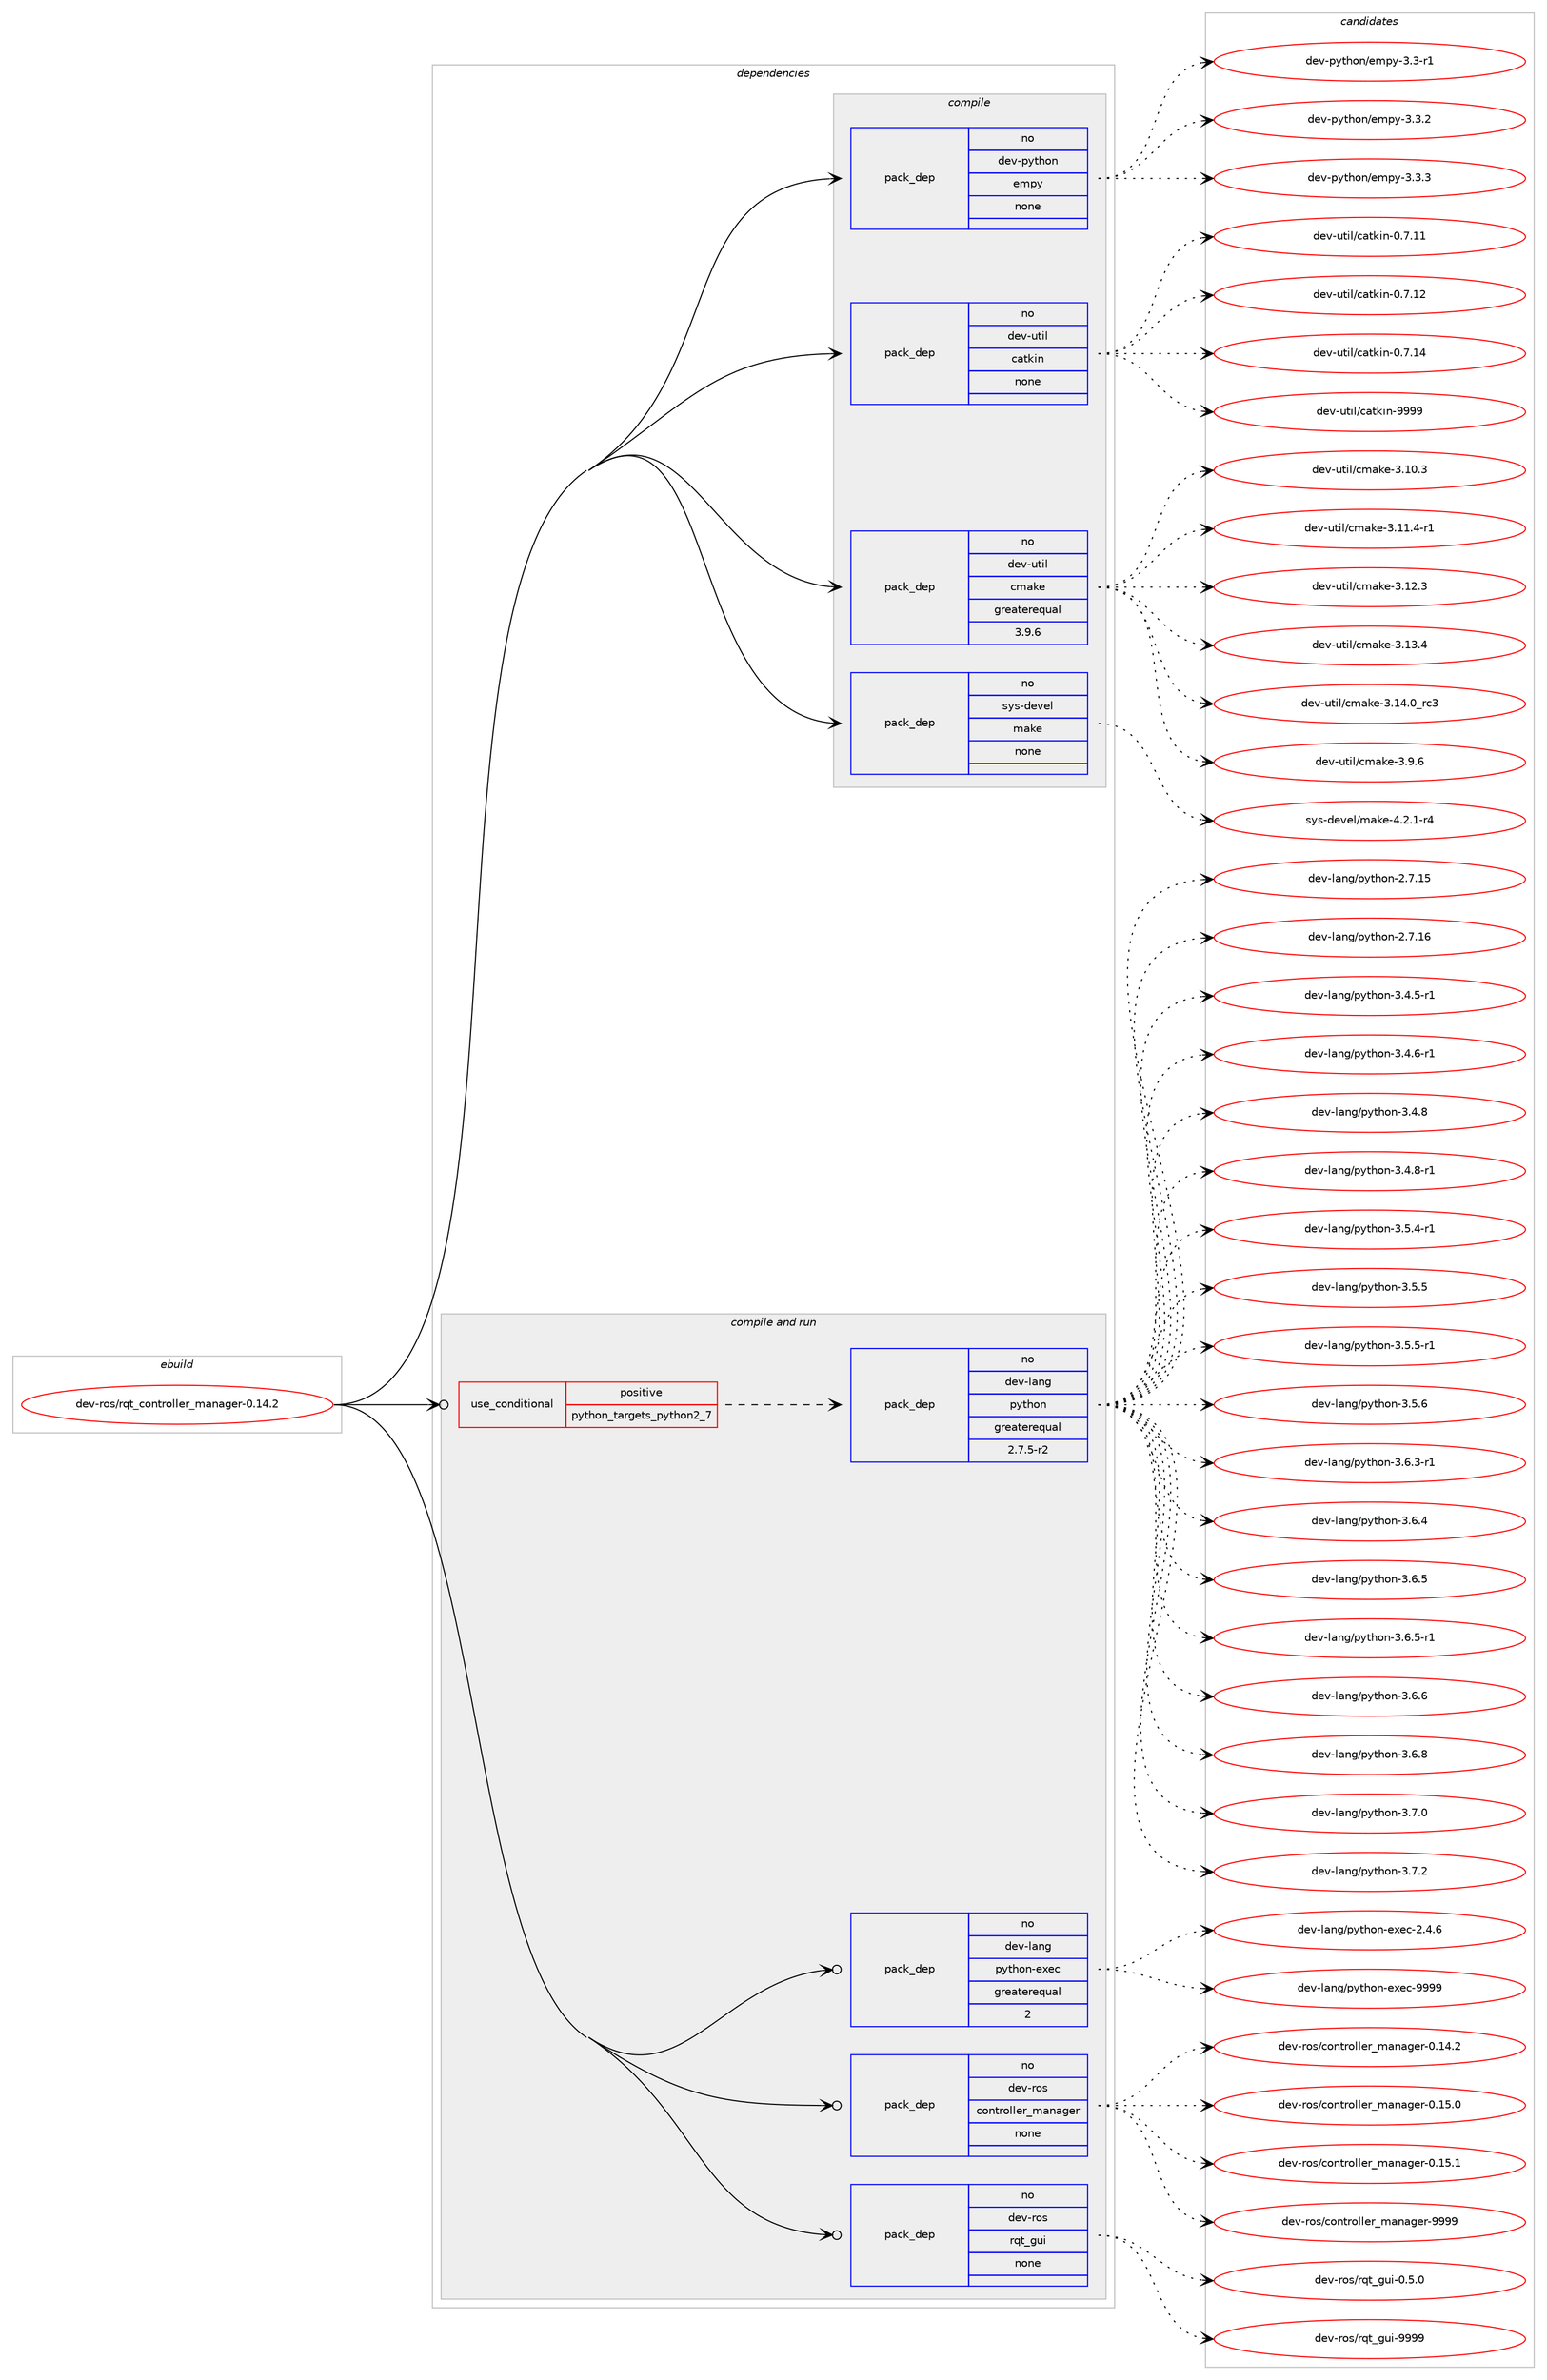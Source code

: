 digraph prolog {

# *************
# Graph options
# *************

newrank=true;
concentrate=true;
compound=true;
graph [rankdir=LR,fontname=Helvetica,fontsize=10,ranksep=1.5];#, ranksep=2.5, nodesep=0.2];
edge  [arrowhead=vee];
node  [fontname=Helvetica,fontsize=10];

# **********
# The ebuild
# **********

subgraph cluster_leftcol {
color=gray;
rank=same;
label=<<i>ebuild</i>>;
id [label="dev-ros/rqt_controller_manager-0.14.2", color=red, width=4, href="../dev-ros/rqt_controller_manager-0.14.2.svg"];
}

# ****************
# The dependencies
# ****************

subgraph cluster_midcol {
color=gray;
label=<<i>dependencies</i>>;
subgraph cluster_compile {
fillcolor="#eeeeee";
style=filled;
label=<<i>compile</i>>;
subgraph pack1055234 {
dependency1469101 [label=<<TABLE BORDER="0" CELLBORDER="1" CELLSPACING="0" CELLPADDING="4" WIDTH="220"><TR><TD ROWSPAN="6" CELLPADDING="30">pack_dep</TD></TR><TR><TD WIDTH="110">no</TD></TR><TR><TD>dev-python</TD></TR><TR><TD>empy</TD></TR><TR><TD>none</TD></TR><TR><TD></TD></TR></TABLE>>, shape=none, color=blue];
}
id:e -> dependency1469101:w [weight=20,style="solid",arrowhead="vee"];
subgraph pack1055235 {
dependency1469102 [label=<<TABLE BORDER="0" CELLBORDER="1" CELLSPACING="0" CELLPADDING="4" WIDTH="220"><TR><TD ROWSPAN="6" CELLPADDING="30">pack_dep</TD></TR><TR><TD WIDTH="110">no</TD></TR><TR><TD>dev-util</TD></TR><TR><TD>catkin</TD></TR><TR><TD>none</TD></TR><TR><TD></TD></TR></TABLE>>, shape=none, color=blue];
}
id:e -> dependency1469102:w [weight=20,style="solid",arrowhead="vee"];
subgraph pack1055236 {
dependency1469103 [label=<<TABLE BORDER="0" CELLBORDER="1" CELLSPACING="0" CELLPADDING="4" WIDTH="220"><TR><TD ROWSPAN="6" CELLPADDING="30">pack_dep</TD></TR><TR><TD WIDTH="110">no</TD></TR><TR><TD>dev-util</TD></TR><TR><TD>cmake</TD></TR><TR><TD>greaterequal</TD></TR><TR><TD>3.9.6</TD></TR></TABLE>>, shape=none, color=blue];
}
id:e -> dependency1469103:w [weight=20,style="solid",arrowhead="vee"];
subgraph pack1055237 {
dependency1469104 [label=<<TABLE BORDER="0" CELLBORDER="1" CELLSPACING="0" CELLPADDING="4" WIDTH="220"><TR><TD ROWSPAN="6" CELLPADDING="30">pack_dep</TD></TR><TR><TD WIDTH="110">no</TD></TR><TR><TD>sys-devel</TD></TR><TR><TD>make</TD></TR><TR><TD>none</TD></TR><TR><TD></TD></TR></TABLE>>, shape=none, color=blue];
}
id:e -> dependency1469104:w [weight=20,style="solid",arrowhead="vee"];
}
subgraph cluster_compileandrun {
fillcolor="#eeeeee";
style=filled;
label=<<i>compile and run</i>>;
subgraph cond390477 {
dependency1469105 [label=<<TABLE BORDER="0" CELLBORDER="1" CELLSPACING="0" CELLPADDING="4"><TR><TD ROWSPAN="3" CELLPADDING="10">use_conditional</TD></TR><TR><TD>positive</TD></TR><TR><TD>python_targets_python2_7</TD></TR></TABLE>>, shape=none, color=red];
subgraph pack1055238 {
dependency1469106 [label=<<TABLE BORDER="0" CELLBORDER="1" CELLSPACING="0" CELLPADDING="4" WIDTH="220"><TR><TD ROWSPAN="6" CELLPADDING="30">pack_dep</TD></TR><TR><TD WIDTH="110">no</TD></TR><TR><TD>dev-lang</TD></TR><TR><TD>python</TD></TR><TR><TD>greaterequal</TD></TR><TR><TD>2.7.5-r2</TD></TR></TABLE>>, shape=none, color=blue];
}
dependency1469105:e -> dependency1469106:w [weight=20,style="dashed",arrowhead="vee"];
}
id:e -> dependency1469105:w [weight=20,style="solid",arrowhead="odotvee"];
subgraph pack1055239 {
dependency1469107 [label=<<TABLE BORDER="0" CELLBORDER="1" CELLSPACING="0" CELLPADDING="4" WIDTH="220"><TR><TD ROWSPAN="6" CELLPADDING="30">pack_dep</TD></TR><TR><TD WIDTH="110">no</TD></TR><TR><TD>dev-lang</TD></TR><TR><TD>python-exec</TD></TR><TR><TD>greaterequal</TD></TR><TR><TD>2</TD></TR></TABLE>>, shape=none, color=blue];
}
id:e -> dependency1469107:w [weight=20,style="solid",arrowhead="odotvee"];
subgraph pack1055240 {
dependency1469108 [label=<<TABLE BORDER="0" CELLBORDER="1" CELLSPACING="0" CELLPADDING="4" WIDTH="220"><TR><TD ROWSPAN="6" CELLPADDING="30">pack_dep</TD></TR><TR><TD WIDTH="110">no</TD></TR><TR><TD>dev-ros</TD></TR><TR><TD>controller_manager</TD></TR><TR><TD>none</TD></TR><TR><TD></TD></TR></TABLE>>, shape=none, color=blue];
}
id:e -> dependency1469108:w [weight=20,style="solid",arrowhead="odotvee"];
subgraph pack1055241 {
dependency1469109 [label=<<TABLE BORDER="0" CELLBORDER="1" CELLSPACING="0" CELLPADDING="4" WIDTH="220"><TR><TD ROWSPAN="6" CELLPADDING="30">pack_dep</TD></TR><TR><TD WIDTH="110">no</TD></TR><TR><TD>dev-ros</TD></TR><TR><TD>rqt_gui</TD></TR><TR><TD>none</TD></TR><TR><TD></TD></TR></TABLE>>, shape=none, color=blue];
}
id:e -> dependency1469109:w [weight=20,style="solid",arrowhead="odotvee"];
}
subgraph cluster_run {
fillcolor="#eeeeee";
style=filled;
label=<<i>run</i>>;
}
}

# **************
# The candidates
# **************

subgraph cluster_choices {
rank=same;
color=gray;
label=<<i>candidates</i>>;

subgraph choice1055234 {
color=black;
nodesep=1;
choice1001011184511212111610411111047101109112121455146514511449 [label="dev-python/empy-3.3-r1", color=red, width=4,href="../dev-python/empy-3.3-r1.svg"];
choice1001011184511212111610411111047101109112121455146514650 [label="dev-python/empy-3.3.2", color=red, width=4,href="../dev-python/empy-3.3.2.svg"];
choice1001011184511212111610411111047101109112121455146514651 [label="dev-python/empy-3.3.3", color=red, width=4,href="../dev-python/empy-3.3.3.svg"];
dependency1469101:e -> choice1001011184511212111610411111047101109112121455146514511449:w [style=dotted,weight="100"];
dependency1469101:e -> choice1001011184511212111610411111047101109112121455146514650:w [style=dotted,weight="100"];
dependency1469101:e -> choice1001011184511212111610411111047101109112121455146514651:w [style=dotted,weight="100"];
}
subgraph choice1055235 {
color=black;
nodesep=1;
choice1001011184511711610510847999711610710511045484655464949 [label="dev-util/catkin-0.7.11", color=red, width=4,href="../dev-util/catkin-0.7.11.svg"];
choice1001011184511711610510847999711610710511045484655464950 [label="dev-util/catkin-0.7.12", color=red, width=4,href="../dev-util/catkin-0.7.12.svg"];
choice1001011184511711610510847999711610710511045484655464952 [label="dev-util/catkin-0.7.14", color=red, width=4,href="../dev-util/catkin-0.7.14.svg"];
choice100101118451171161051084799971161071051104557575757 [label="dev-util/catkin-9999", color=red, width=4,href="../dev-util/catkin-9999.svg"];
dependency1469102:e -> choice1001011184511711610510847999711610710511045484655464949:w [style=dotted,weight="100"];
dependency1469102:e -> choice1001011184511711610510847999711610710511045484655464950:w [style=dotted,weight="100"];
dependency1469102:e -> choice1001011184511711610510847999711610710511045484655464952:w [style=dotted,weight="100"];
dependency1469102:e -> choice100101118451171161051084799971161071051104557575757:w [style=dotted,weight="100"];
}
subgraph choice1055236 {
color=black;
nodesep=1;
choice1001011184511711610510847991099710710145514649484651 [label="dev-util/cmake-3.10.3", color=red, width=4,href="../dev-util/cmake-3.10.3.svg"];
choice10010111845117116105108479910997107101455146494946524511449 [label="dev-util/cmake-3.11.4-r1", color=red, width=4,href="../dev-util/cmake-3.11.4-r1.svg"];
choice1001011184511711610510847991099710710145514649504651 [label="dev-util/cmake-3.12.3", color=red, width=4,href="../dev-util/cmake-3.12.3.svg"];
choice1001011184511711610510847991099710710145514649514652 [label="dev-util/cmake-3.13.4", color=red, width=4,href="../dev-util/cmake-3.13.4.svg"];
choice1001011184511711610510847991099710710145514649524648951149951 [label="dev-util/cmake-3.14.0_rc3", color=red, width=4,href="../dev-util/cmake-3.14.0_rc3.svg"];
choice10010111845117116105108479910997107101455146574654 [label="dev-util/cmake-3.9.6", color=red, width=4,href="../dev-util/cmake-3.9.6.svg"];
dependency1469103:e -> choice1001011184511711610510847991099710710145514649484651:w [style=dotted,weight="100"];
dependency1469103:e -> choice10010111845117116105108479910997107101455146494946524511449:w [style=dotted,weight="100"];
dependency1469103:e -> choice1001011184511711610510847991099710710145514649504651:w [style=dotted,weight="100"];
dependency1469103:e -> choice1001011184511711610510847991099710710145514649514652:w [style=dotted,weight="100"];
dependency1469103:e -> choice1001011184511711610510847991099710710145514649524648951149951:w [style=dotted,weight="100"];
dependency1469103:e -> choice10010111845117116105108479910997107101455146574654:w [style=dotted,weight="100"];
}
subgraph choice1055237 {
color=black;
nodesep=1;
choice1151211154510010111810110847109971071014552465046494511452 [label="sys-devel/make-4.2.1-r4", color=red, width=4,href="../sys-devel/make-4.2.1-r4.svg"];
dependency1469104:e -> choice1151211154510010111810110847109971071014552465046494511452:w [style=dotted,weight="100"];
}
subgraph choice1055238 {
color=black;
nodesep=1;
choice10010111845108971101034711212111610411111045504655464953 [label="dev-lang/python-2.7.15", color=red, width=4,href="../dev-lang/python-2.7.15.svg"];
choice10010111845108971101034711212111610411111045504655464954 [label="dev-lang/python-2.7.16", color=red, width=4,href="../dev-lang/python-2.7.16.svg"];
choice1001011184510897110103471121211161041111104551465246534511449 [label="dev-lang/python-3.4.5-r1", color=red, width=4,href="../dev-lang/python-3.4.5-r1.svg"];
choice1001011184510897110103471121211161041111104551465246544511449 [label="dev-lang/python-3.4.6-r1", color=red, width=4,href="../dev-lang/python-3.4.6-r1.svg"];
choice100101118451089711010347112121116104111110455146524656 [label="dev-lang/python-3.4.8", color=red, width=4,href="../dev-lang/python-3.4.8.svg"];
choice1001011184510897110103471121211161041111104551465246564511449 [label="dev-lang/python-3.4.8-r1", color=red, width=4,href="../dev-lang/python-3.4.8-r1.svg"];
choice1001011184510897110103471121211161041111104551465346524511449 [label="dev-lang/python-3.5.4-r1", color=red, width=4,href="../dev-lang/python-3.5.4-r1.svg"];
choice100101118451089711010347112121116104111110455146534653 [label="dev-lang/python-3.5.5", color=red, width=4,href="../dev-lang/python-3.5.5.svg"];
choice1001011184510897110103471121211161041111104551465346534511449 [label="dev-lang/python-3.5.5-r1", color=red, width=4,href="../dev-lang/python-3.5.5-r1.svg"];
choice100101118451089711010347112121116104111110455146534654 [label="dev-lang/python-3.5.6", color=red, width=4,href="../dev-lang/python-3.5.6.svg"];
choice1001011184510897110103471121211161041111104551465446514511449 [label="dev-lang/python-3.6.3-r1", color=red, width=4,href="../dev-lang/python-3.6.3-r1.svg"];
choice100101118451089711010347112121116104111110455146544652 [label="dev-lang/python-3.6.4", color=red, width=4,href="../dev-lang/python-3.6.4.svg"];
choice100101118451089711010347112121116104111110455146544653 [label="dev-lang/python-3.6.5", color=red, width=4,href="../dev-lang/python-3.6.5.svg"];
choice1001011184510897110103471121211161041111104551465446534511449 [label="dev-lang/python-3.6.5-r1", color=red, width=4,href="../dev-lang/python-3.6.5-r1.svg"];
choice100101118451089711010347112121116104111110455146544654 [label="dev-lang/python-3.6.6", color=red, width=4,href="../dev-lang/python-3.6.6.svg"];
choice100101118451089711010347112121116104111110455146544656 [label="dev-lang/python-3.6.8", color=red, width=4,href="../dev-lang/python-3.6.8.svg"];
choice100101118451089711010347112121116104111110455146554648 [label="dev-lang/python-3.7.0", color=red, width=4,href="../dev-lang/python-3.7.0.svg"];
choice100101118451089711010347112121116104111110455146554650 [label="dev-lang/python-3.7.2", color=red, width=4,href="../dev-lang/python-3.7.2.svg"];
dependency1469106:e -> choice10010111845108971101034711212111610411111045504655464953:w [style=dotted,weight="100"];
dependency1469106:e -> choice10010111845108971101034711212111610411111045504655464954:w [style=dotted,weight="100"];
dependency1469106:e -> choice1001011184510897110103471121211161041111104551465246534511449:w [style=dotted,weight="100"];
dependency1469106:e -> choice1001011184510897110103471121211161041111104551465246544511449:w [style=dotted,weight="100"];
dependency1469106:e -> choice100101118451089711010347112121116104111110455146524656:w [style=dotted,weight="100"];
dependency1469106:e -> choice1001011184510897110103471121211161041111104551465246564511449:w [style=dotted,weight="100"];
dependency1469106:e -> choice1001011184510897110103471121211161041111104551465346524511449:w [style=dotted,weight="100"];
dependency1469106:e -> choice100101118451089711010347112121116104111110455146534653:w [style=dotted,weight="100"];
dependency1469106:e -> choice1001011184510897110103471121211161041111104551465346534511449:w [style=dotted,weight="100"];
dependency1469106:e -> choice100101118451089711010347112121116104111110455146534654:w [style=dotted,weight="100"];
dependency1469106:e -> choice1001011184510897110103471121211161041111104551465446514511449:w [style=dotted,weight="100"];
dependency1469106:e -> choice100101118451089711010347112121116104111110455146544652:w [style=dotted,weight="100"];
dependency1469106:e -> choice100101118451089711010347112121116104111110455146544653:w [style=dotted,weight="100"];
dependency1469106:e -> choice1001011184510897110103471121211161041111104551465446534511449:w [style=dotted,weight="100"];
dependency1469106:e -> choice100101118451089711010347112121116104111110455146544654:w [style=dotted,weight="100"];
dependency1469106:e -> choice100101118451089711010347112121116104111110455146544656:w [style=dotted,weight="100"];
dependency1469106:e -> choice100101118451089711010347112121116104111110455146554648:w [style=dotted,weight="100"];
dependency1469106:e -> choice100101118451089711010347112121116104111110455146554650:w [style=dotted,weight="100"];
}
subgraph choice1055239 {
color=black;
nodesep=1;
choice1001011184510897110103471121211161041111104510112010199455046524654 [label="dev-lang/python-exec-2.4.6", color=red, width=4,href="../dev-lang/python-exec-2.4.6.svg"];
choice10010111845108971101034711212111610411111045101120101994557575757 [label="dev-lang/python-exec-9999", color=red, width=4,href="../dev-lang/python-exec-9999.svg"];
dependency1469107:e -> choice1001011184510897110103471121211161041111104510112010199455046524654:w [style=dotted,weight="100"];
dependency1469107:e -> choice10010111845108971101034711212111610411111045101120101994557575757:w [style=dotted,weight="100"];
}
subgraph choice1055240 {
color=black;
nodesep=1;
choice10010111845114111115479911111011611411110810810111495109971109710310111445484649524650 [label="dev-ros/controller_manager-0.14.2", color=red, width=4,href="../dev-ros/controller_manager-0.14.2.svg"];
choice10010111845114111115479911111011611411110810810111495109971109710310111445484649534648 [label="dev-ros/controller_manager-0.15.0", color=red, width=4,href="../dev-ros/controller_manager-0.15.0.svg"];
choice10010111845114111115479911111011611411110810810111495109971109710310111445484649534649 [label="dev-ros/controller_manager-0.15.1", color=red, width=4,href="../dev-ros/controller_manager-0.15.1.svg"];
choice1001011184511411111547991111101161141111081081011149510997110971031011144557575757 [label="dev-ros/controller_manager-9999", color=red, width=4,href="../dev-ros/controller_manager-9999.svg"];
dependency1469108:e -> choice10010111845114111115479911111011611411110810810111495109971109710310111445484649524650:w [style=dotted,weight="100"];
dependency1469108:e -> choice10010111845114111115479911111011611411110810810111495109971109710310111445484649534648:w [style=dotted,weight="100"];
dependency1469108:e -> choice10010111845114111115479911111011611411110810810111495109971109710310111445484649534649:w [style=dotted,weight="100"];
dependency1469108:e -> choice1001011184511411111547991111101161141111081081011149510997110971031011144557575757:w [style=dotted,weight="100"];
}
subgraph choice1055241 {
color=black;
nodesep=1;
choice100101118451141111154711411311695103117105454846534648 [label="dev-ros/rqt_gui-0.5.0", color=red, width=4,href="../dev-ros/rqt_gui-0.5.0.svg"];
choice1001011184511411111547114113116951031171054557575757 [label="dev-ros/rqt_gui-9999", color=red, width=4,href="../dev-ros/rqt_gui-9999.svg"];
dependency1469109:e -> choice100101118451141111154711411311695103117105454846534648:w [style=dotted,weight="100"];
dependency1469109:e -> choice1001011184511411111547114113116951031171054557575757:w [style=dotted,weight="100"];
}
}

}
